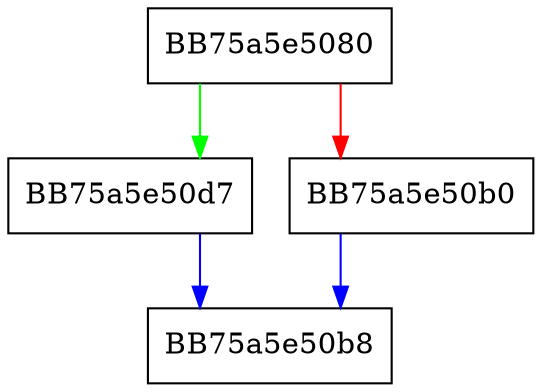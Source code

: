 digraph RpfAPI__wcslwr {
  node [shape="box"];
  graph [splines=ortho];
  BB75a5e5080 -> BB75a5e50d7 [color="green"];
  BB75a5e5080 -> BB75a5e50b0 [color="red"];
  BB75a5e50b0 -> BB75a5e50b8 [color="blue"];
  BB75a5e50d7 -> BB75a5e50b8 [color="blue"];
}